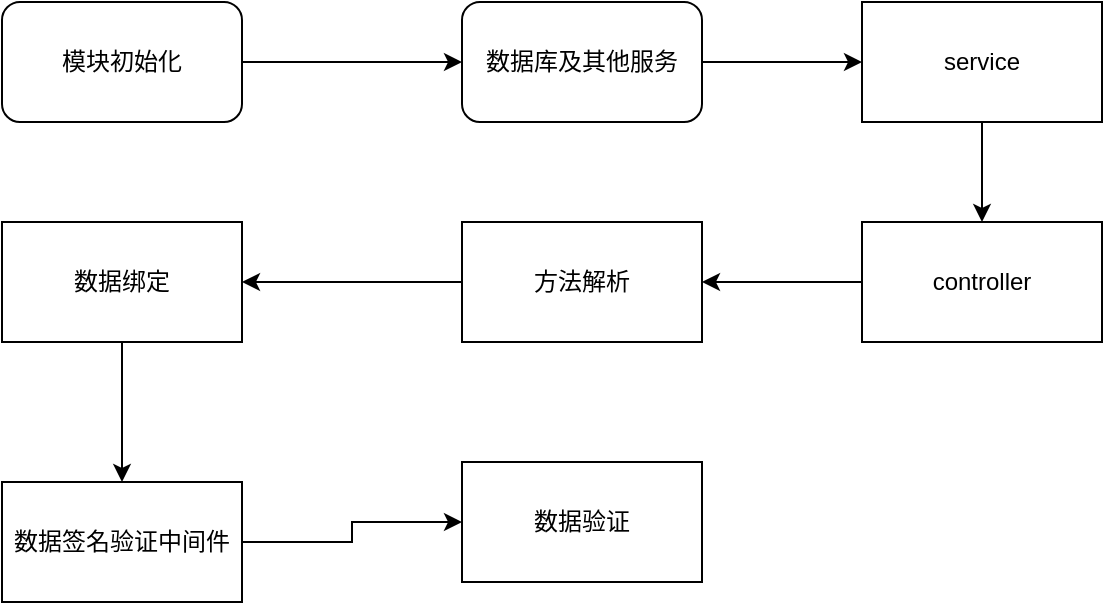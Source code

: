 <mxfile version="15.7.3" type="github">
  <diagram id="4CKJVUrYVAKemIQJty0-" name="Page-1">
    <mxGraphModel dx="782" dy="436" grid="1" gridSize="10" guides="1" tooltips="1" connect="1" arrows="1" fold="1" page="1" pageScale="1" pageWidth="827" pageHeight="1169" math="0" shadow="0">
      <root>
        <mxCell id="0" />
        <mxCell id="1" parent="0" />
        <mxCell id="-jRlcgXRldAWvAlZafFv-2" style="edgeStyle=orthogonalEdgeStyle;rounded=0;orthogonalLoop=1;jettySize=auto;html=1;" edge="1" parent="1" source="-jRlcgXRldAWvAlZafFv-1">
          <mxGeometry relative="1" as="geometry">
            <mxPoint x="310" y="110" as="targetPoint" />
          </mxGeometry>
        </mxCell>
        <mxCell id="-jRlcgXRldAWvAlZafFv-1" value="模块初始化" style="rounded=1;whiteSpace=wrap;html=1;" vertex="1" parent="1">
          <mxGeometry x="80" y="80" width="120" height="60" as="geometry" />
        </mxCell>
        <mxCell id="-jRlcgXRldAWvAlZafFv-6" value="" style="edgeStyle=orthogonalEdgeStyle;rounded=0;orthogonalLoop=1;jettySize=auto;html=1;" edge="1" parent="1" source="-jRlcgXRldAWvAlZafFv-3" target="-jRlcgXRldAWvAlZafFv-5">
          <mxGeometry relative="1" as="geometry">
            <Array as="points">
              <mxPoint x="500" y="110" />
              <mxPoint x="500" y="110" />
            </Array>
          </mxGeometry>
        </mxCell>
        <mxCell id="-jRlcgXRldAWvAlZafFv-3" value="数据库及其他服务" style="rounded=1;whiteSpace=wrap;html=1;" vertex="1" parent="1">
          <mxGeometry x="310" y="80" width="120" height="60" as="geometry" />
        </mxCell>
        <mxCell id="-jRlcgXRldAWvAlZafFv-8" style="edgeStyle=orthogonalEdgeStyle;rounded=0;orthogonalLoop=1;jettySize=auto;html=1;entryX=0.5;entryY=0;entryDx=0;entryDy=0;" edge="1" parent="1" source="-jRlcgXRldAWvAlZafFv-5" target="-jRlcgXRldAWvAlZafFv-7">
          <mxGeometry relative="1" as="geometry" />
        </mxCell>
        <mxCell id="-jRlcgXRldAWvAlZafFv-5" value="service" style="rounded=0;whiteSpace=wrap;html=1;" vertex="1" parent="1">
          <mxGeometry x="510" y="80" width="120" height="60" as="geometry" />
        </mxCell>
        <mxCell id="-jRlcgXRldAWvAlZafFv-11" value="" style="edgeStyle=orthogonalEdgeStyle;rounded=0;orthogonalLoop=1;jettySize=auto;html=1;" edge="1" parent="1" source="-jRlcgXRldAWvAlZafFv-7" target="-jRlcgXRldAWvAlZafFv-10">
          <mxGeometry relative="1" as="geometry" />
        </mxCell>
        <mxCell id="-jRlcgXRldAWvAlZafFv-7" value="controller" style="rounded=0;whiteSpace=wrap;html=1;" vertex="1" parent="1">
          <mxGeometry x="510" y="190" width="120" height="60" as="geometry" />
        </mxCell>
        <mxCell id="-jRlcgXRldAWvAlZafFv-13" value="" style="edgeStyle=orthogonalEdgeStyle;rounded=0;orthogonalLoop=1;jettySize=auto;html=1;" edge="1" parent="1" source="-jRlcgXRldAWvAlZafFv-10" target="-jRlcgXRldAWvAlZafFv-12">
          <mxGeometry relative="1" as="geometry" />
        </mxCell>
        <mxCell id="-jRlcgXRldAWvAlZafFv-10" value="方法解析" style="rounded=0;whiteSpace=wrap;html=1;" vertex="1" parent="1">
          <mxGeometry x="310" y="190" width="120" height="60" as="geometry" />
        </mxCell>
        <mxCell id="-jRlcgXRldAWvAlZafFv-15" value="" style="edgeStyle=orthogonalEdgeStyle;rounded=0;orthogonalLoop=1;jettySize=auto;html=1;" edge="1" parent="1" source="-jRlcgXRldAWvAlZafFv-12" target="-jRlcgXRldAWvAlZafFv-14">
          <mxGeometry relative="1" as="geometry" />
        </mxCell>
        <mxCell id="-jRlcgXRldAWvAlZafFv-12" value="数据绑定" style="rounded=0;whiteSpace=wrap;html=1;" vertex="1" parent="1">
          <mxGeometry x="80" y="190" width="120" height="60" as="geometry" />
        </mxCell>
        <mxCell id="-jRlcgXRldAWvAlZafFv-17" value="" style="edgeStyle=orthogonalEdgeStyle;rounded=0;orthogonalLoop=1;jettySize=auto;html=1;" edge="1" parent="1" source="-jRlcgXRldAWvAlZafFv-14" target="-jRlcgXRldAWvAlZafFv-16">
          <mxGeometry relative="1" as="geometry" />
        </mxCell>
        <mxCell id="-jRlcgXRldAWvAlZafFv-14" value="数据签名验证中间件" style="rounded=0;whiteSpace=wrap;html=1;" vertex="1" parent="1">
          <mxGeometry x="80" y="320" width="120" height="60" as="geometry" />
        </mxCell>
        <mxCell id="-jRlcgXRldAWvAlZafFv-16" value="数据验证" style="rounded=0;whiteSpace=wrap;html=1;" vertex="1" parent="1">
          <mxGeometry x="310" y="310" width="120" height="60" as="geometry" />
        </mxCell>
      </root>
    </mxGraphModel>
  </diagram>
</mxfile>
